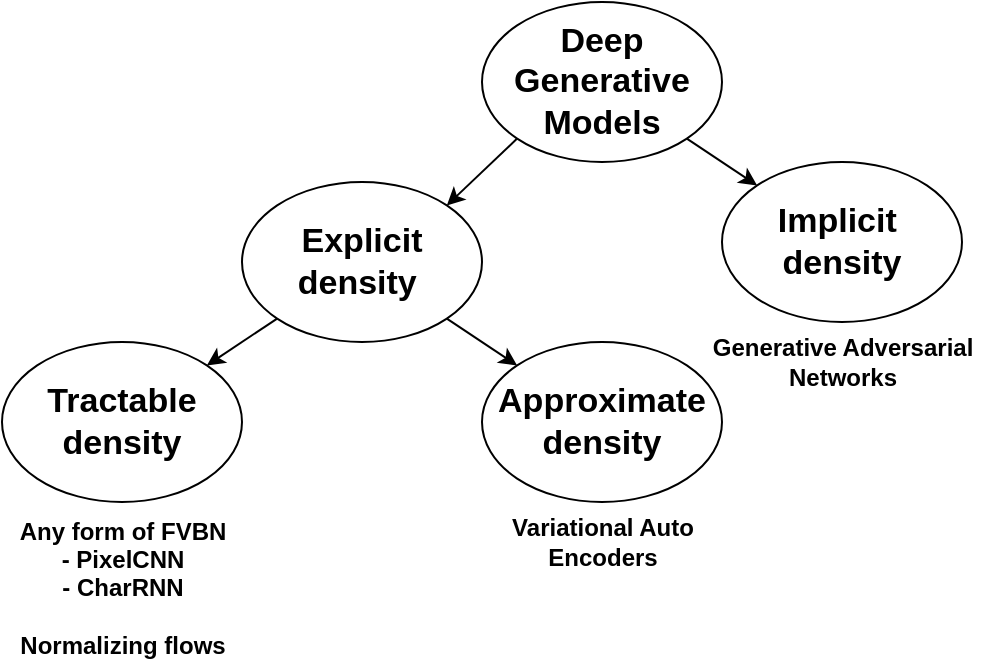 <mxfile version="15.7.3" type="device"><diagram id="rbkhZTZHEKAq5EQkdBKu" name="Page-1"><mxGraphModel dx="1410" dy="869" grid="1" gridSize="10" guides="1" tooltips="1" connect="1" arrows="1" fold="1" page="1" pageScale="1" pageWidth="850" pageHeight="1100" math="0" shadow="0"><root><mxCell id="0"/><mxCell id="1" parent="0"/><mxCell id="X5-wzY7hw46tPrQnW117-1" value="Tractable density" style="ellipse;whiteSpace=wrap;html=1;fontStyle=1;fontSize=17;" vertex="1" parent="1"><mxGeometry x="185" y="250" width="120" height="80" as="geometry"/></mxCell><mxCell id="X5-wzY7hw46tPrQnW117-2" value="Approximate density" style="ellipse;whiteSpace=wrap;html=1;fontStyle=1;fontSize=17;" vertex="1" parent="1"><mxGeometry x="425" y="250" width="120" height="80" as="geometry"/></mxCell><mxCell id="X5-wzY7hw46tPrQnW117-3" value="Implicit&amp;nbsp; density" style="ellipse;whiteSpace=wrap;html=1;fontStyle=1;fontSize=17;" vertex="1" parent="1"><mxGeometry x="545" y="160" width="120" height="80" as="geometry"/></mxCell><mxCell id="X5-wzY7hw46tPrQnW117-8" style="edgeStyle=none;rounded=0;orthogonalLoop=1;jettySize=auto;html=1;exitX=0;exitY=1;exitDx=0;exitDy=0;entryX=1;entryY=0;entryDx=0;entryDy=0;" edge="1" parent="1" source="X5-wzY7hw46tPrQnW117-4" target="X5-wzY7hw46tPrQnW117-1"><mxGeometry relative="1" as="geometry"/></mxCell><mxCell id="X5-wzY7hw46tPrQnW117-9" style="edgeStyle=none;rounded=0;orthogonalLoop=1;jettySize=auto;html=1;exitX=1;exitY=1;exitDx=0;exitDy=0;entryX=0;entryY=0;entryDx=0;entryDy=0;" edge="1" parent="1" source="X5-wzY7hw46tPrQnW117-4" target="X5-wzY7hw46tPrQnW117-2"><mxGeometry relative="1" as="geometry"/></mxCell><mxCell id="X5-wzY7hw46tPrQnW117-4" value="Explicit density&amp;nbsp;" style="ellipse;whiteSpace=wrap;html=1;fontStyle=1;fontSize=17;" vertex="1" parent="1"><mxGeometry x="305" y="170" width="120" height="80" as="geometry"/></mxCell><mxCell id="X5-wzY7hw46tPrQnW117-6" style="rounded=0;orthogonalLoop=1;jettySize=auto;html=1;exitX=0;exitY=1;exitDx=0;exitDy=0;entryX=1;entryY=0;entryDx=0;entryDy=0;" edge="1" parent="1" source="X5-wzY7hw46tPrQnW117-5" target="X5-wzY7hw46tPrQnW117-4"><mxGeometry relative="1" as="geometry"/></mxCell><mxCell id="X5-wzY7hw46tPrQnW117-7" style="edgeStyle=none;rounded=0;orthogonalLoop=1;jettySize=auto;html=1;exitX=1;exitY=1;exitDx=0;exitDy=0;entryX=0;entryY=0;entryDx=0;entryDy=0;" edge="1" parent="1" source="X5-wzY7hw46tPrQnW117-5" target="X5-wzY7hw46tPrQnW117-3"><mxGeometry relative="1" as="geometry"/></mxCell><mxCell id="X5-wzY7hw46tPrQnW117-5" value="Deep Generative Models" style="ellipse;whiteSpace=wrap;html=1;fontStyle=1;fontSize=17;" vertex="1" parent="1"><mxGeometry x="425" y="80" width="120" height="80" as="geometry"/></mxCell><mxCell id="X5-wzY7hw46tPrQnW117-10" value="Any form of FVBN&lt;br&gt;- PixelCNN&lt;br&gt;- CharRNN&lt;br&gt;&lt;br&gt;Normalizing flows" style="text;html=1;align=center;verticalAlign=middle;resizable=0;points=[];autosize=1;strokeColor=none;fillColor=none;fontStyle=1" vertex="1" parent="1"><mxGeometry x="185" y="333" width="120" height="80" as="geometry"/></mxCell><mxCell id="X5-wzY7hw46tPrQnW117-11" value="Variational Auto&lt;br&gt;Encoders" style="text;html=1;align=center;verticalAlign=middle;resizable=0;points=[];autosize=1;strokeColor=none;fillColor=none;fontStyle=1" vertex="1" parent="1"><mxGeometry x="430" y="335" width="110" height="30" as="geometry"/></mxCell><mxCell id="X5-wzY7hw46tPrQnW117-12" value="Generative Adversarial&lt;br&gt;Networks" style="text;html=1;align=center;verticalAlign=middle;resizable=0;points=[];autosize=1;strokeColor=none;fillColor=none;fontStyle=1" vertex="1" parent="1"><mxGeometry x="530" y="245" width="150" height="30" as="geometry"/></mxCell></root></mxGraphModel></diagram></mxfile>